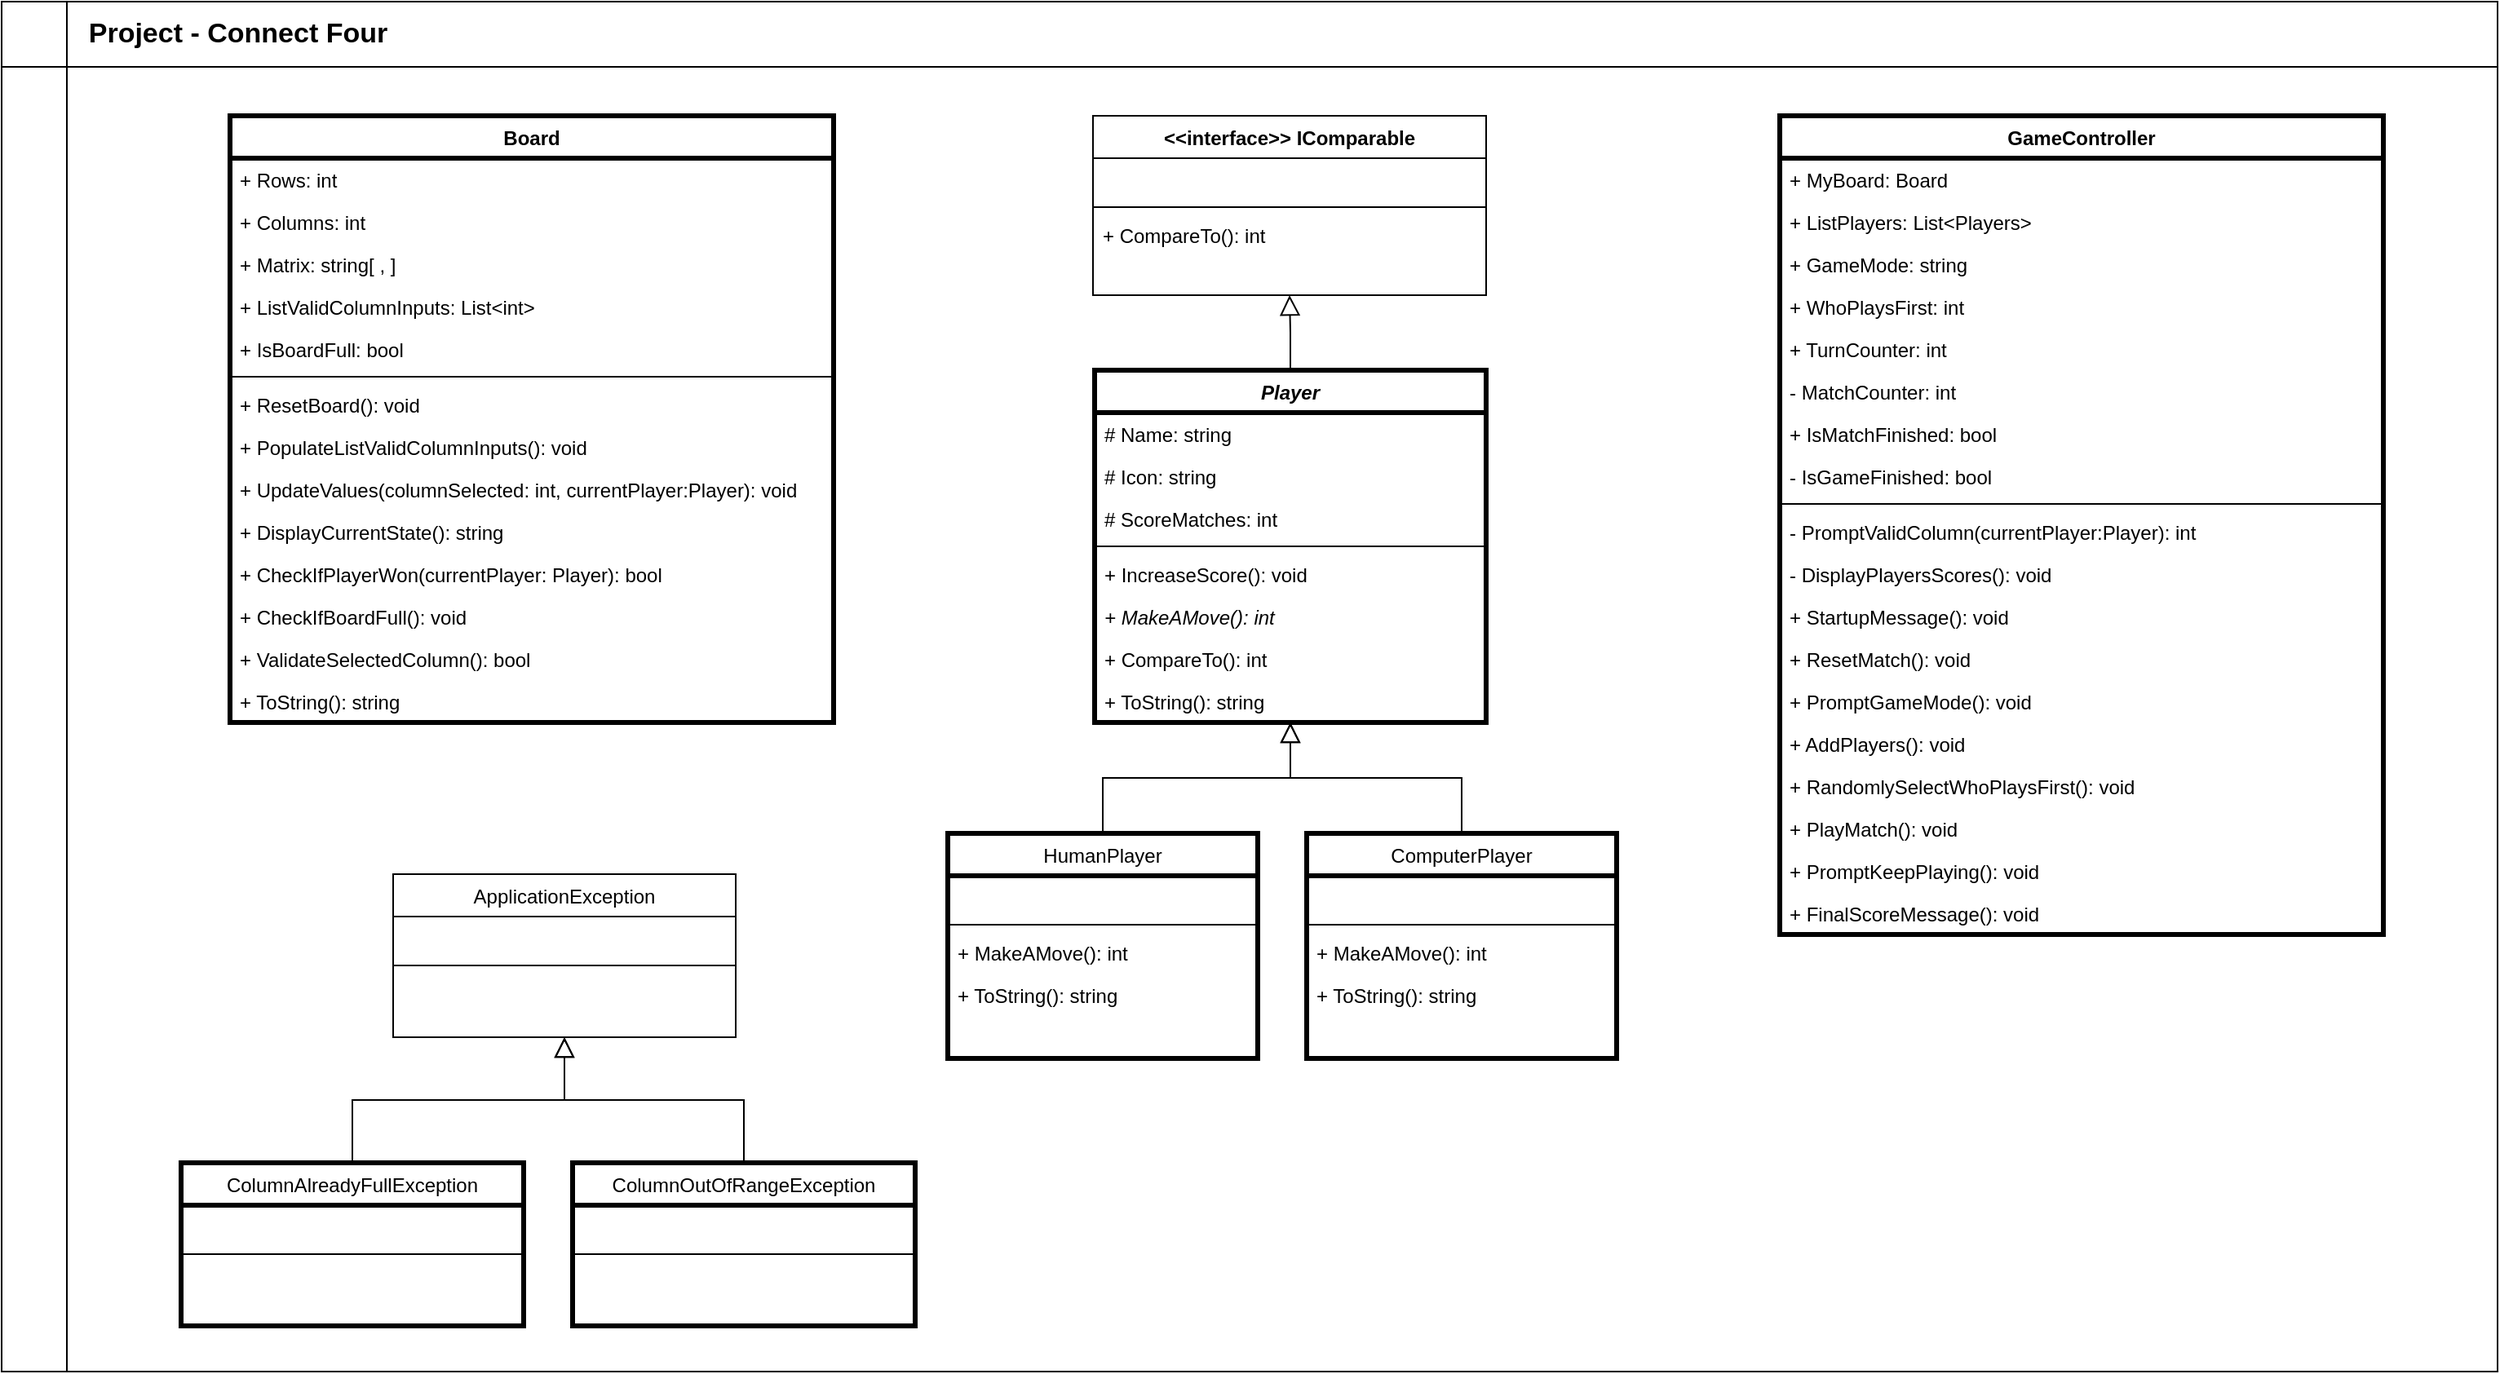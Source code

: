 <mxfile version="21.5.0" type="device">
  <diagram id="C5RBs43oDa-KdzZeNtuy" name="Page-1">
    <mxGraphModel dx="1646" dy="918" grid="1" gridSize="10" guides="1" tooltips="1" connect="1" arrows="1" fold="1" page="1" pageScale="1" pageWidth="827" pageHeight="1169" math="0" shadow="0">
      <root>
        <mxCell id="WIyWlLk6GJQsqaUBKTNV-0" />
        <mxCell id="WIyWlLk6GJQsqaUBKTNV-1" parent="WIyWlLk6GJQsqaUBKTNV-0" />
        <mxCell id="bWELumP_BHfffEaQlAh1-49" value="" style="shape=internalStorage;whiteSpace=wrap;html=1;backgroundOutline=1;dx=40;dy=40;" parent="WIyWlLk6GJQsqaUBKTNV-1" vertex="1">
          <mxGeometry x="620" y="50" width="1530" height="840" as="geometry" />
        </mxCell>
        <mxCell id="bWELumP_BHfffEaQlAh1-0" value="Board" style="swimlane;fontStyle=1;align=center;verticalAlign=top;childLayout=stackLayout;horizontal=1;startSize=26;horizontalStack=0;resizeParent=1;resizeLast=0;collapsible=1;marginBottom=0;rounded=0;shadow=0;strokeWidth=3;" parent="WIyWlLk6GJQsqaUBKTNV-1" vertex="1">
          <mxGeometry x="760" y="120" width="370" height="372" as="geometry">
            <mxRectangle x="230" y="140" width="160" height="26" as="alternateBounds" />
          </mxGeometry>
        </mxCell>
        <mxCell id="bWELumP_BHfffEaQlAh1-1" value="+ Rows: int" style="text;align=left;verticalAlign=top;spacingLeft=4;spacingRight=4;overflow=hidden;rotatable=0;points=[[0,0.5],[1,0.5]];portConstraint=eastwest;" parent="bWELumP_BHfffEaQlAh1-0" vertex="1">
          <mxGeometry y="26" width="370" height="26" as="geometry" />
        </mxCell>
        <mxCell id="bWELumP_BHfffEaQlAh1-2" value="+ Columns: int" style="text;align=left;verticalAlign=top;spacingLeft=4;spacingRight=4;overflow=hidden;rotatable=0;points=[[0,0.5],[1,0.5]];portConstraint=eastwest;rounded=0;shadow=0;html=0;" parent="bWELumP_BHfffEaQlAh1-0" vertex="1">
          <mxGeometry y="52" width="370" height="26" as="geometry" />
        </mxCell>
        <mxCell id="bWELumP_BHfffEaQlAh1-7" value="+ Matrix: string[ , ]" style="text;align=left;verticalAlign=top;spacingLeft=4;spacingRight=4;overflow=hidden;rotatable=0;points=[[0,0.5],[1,0.5]];portConstraint=eastwest;rounded=0;shadow=0;html=0;" parent="bWELumP_BHfffEaQlAh1-0" vertex="1">
          <mxGeometry y="78" width="370" height="26" as="geometry" />
        </mxCell>
        <mxCell id="bWELumP_BHfffEaQlAh1-3" value="+ ListValidColumnInputs: List&lt;int&gt;" style="text;align=left;verticalAlign=top;spacingLeft=4;spacingRight=4;overflow=hidden;rotatable=0;points=[[0,0.5],[1,0.5]];portConstraint=eastwest;rounded=0;shadow=0;html=0;" parent="bWELumP_BHfffEaQlAh1-0" vertex="1">
          <mxGeometry y="104" width="370" height="26" as="geometry" />
        </mxCell>
        <mxCell id="_OIX7uprU67MnlCqu99Z-2" value="+ IsBoardFull: bool" style="text;align=left;verticalAlign=top;spacingLeft=4;spacingRight=4;overflow=hidden;rotatable=0;points=[[0,0.5],[1,0.5]];portConstraint=eastwest;rounded=0;shadow=0;html=0;" vertex="1" parent="bWELumP_BHfffEaQlAh1-0">
          <mxGeometry y="130" width="370" height="26" as="geometry" />
        </mxCell>
        <mxCell id="bWELumP_BHfffEaQlAh1-4" value="" style="line;html=1;strokeWidth=1;align=left;verticalAlign=middle;spacingTop=-1;spacingLeft=3;spacingRight=3;rotatable=0;labelPosition=right;points=[];portConstraint=eastwest;" parent="bWELumP_BHfffEaQlAh1-0" vertex="1">
          <mxGeometry y="156" width="370" height="8" as="geometry" />
        </mxCell>
        <mxCell id="bWELumP_BHfffEaQlAh1-5" value="+ ResetBoard(): void" style="text;align=left;verticalAlign=top;spacingLeft=4;spacingRight=4;overflow=hidden;rotatable=0;points=[[0,0.5],[1,0.5]];portConstraint=eastwest;" parent="bWELumP_BHfffEaQlAh1-0" vertex="1">
          <mxGeometry y="164" width="370" height="26" as="geometry" />
        </mxCell>
        <mxCell id="bWELumP_BHfffEaQlAh1-8" value="+ PopulateListValidColumnInputs(): void" style="text;align=left;verticalAlign=top;spacingLeft=4;spacingRight=4;overflow=hidden;rotatable=0;points=[[0,0.5],[1,0.5]];portConstraint=eastwest;" parent="bWELumP_BHfffEaQlAh1-0" vertex="1">
          <mxGeometry y="190" width="370" height="26" as="geometry" />
        </mxCell>
        <mxCell id="bWELumP_BHfffEaQlAh1-9" value="+ UpdateValues(columnSelected: int, currentPlayer:Player): void" style="text;align=left;verticalAlign=top;spacingLeft=4;spacingRight=4;overflow=hidden;rotatable=0;points=[[0,0.5],[1,0.5]];portConstraint=eastwest;" parent="bWELumP_BHfffEaQlAh1-0" vertex="1">
          <mxGeometry y="216" width="370" height="26" as="geometry" />
        </mxCell>
        <mxCell id="bWELumP_BHfffEaQlAh1-10" value="+ DisplayCurrentState(): string" style="text;align=left;verticalAlign=top;spacingLeft=4;spacingRight=4;overflow=hidden;rotatable=0;points=[[0,0.5],[1,0.5]];portConstraint=eastwest;" parent="bWELumP_BHfffEaQlAh1-0" vertex="1">
          <mxGeometry y="242" width="370" height="26" as="geometry" />
        </mxCell>
        <mxCell id="bWELumP_BHfffEaQlAh1-37" value="+ CheckIfPlayerWon(currentPlayer: Player): bool" style="text;align=left;verticalAlign=top;spacingLeft=4;spacingRight=4;overflow=hidden;rotatable=0;points=[[0,0.5],[1,0.5]];portConstraint=eastwest;" parent="bWELumP_BHfffEaQlAh1-0" vertex="1">
          <mxGeometry y="268" width="370" height="26" as="geometry" />
        </mxCell>
        <mxCell id="bWELumP_BHfffEaQlAh1-50" value="+ CheckIfBoardFull(): void" style="text;align=left;verticalAlign=top;spacingLeft=4;spacingRight=4;overflow=hidden;rotatable=0;points=[[0,0.5],[1,0.5]];portConstraint=eastwest;" parent="bWELumP_BHfffEaQlAh1-0" vertex="1">
          <mxGeometry y="294" width="370" height="26" as="geometry" />
        </mxCell>
        <mxCell id="_OIX7uprU67MnlCqu99Z-3" value="+ ValidateSelectedColumn(): bool" style="text;align=left;verticalAlign=top;spacingLeft=4;spacingRight=4;overflow=hidden;rotatable=0;points=[[0,0.5],[1,0.5]];portConstraint=eastwest;" vertex="1" parent="bWELumP_BHfffEaQlAh1-0">
          <mxGeometry y="320" width="370" height="26" as="geometry" />
        </mxCell>
        <mxCell id="bWELumP_BHfffEaQlAh1-11" value="+ ToString(): string" style="text;align=left;verticalAlign=top;spacingLeft=4;spacingRight=4;overflow=hidden;rotatable=0;points=[[0,0.5],[1,0.5]];portConstraint=eastwest;" parent="bWELumP_BHfffEaQlAh1-0" vertex="1">
          <mxGeometry y="346" width="370" height="26" as="geometry" />
        </mxCell>
        <mxCell id="bWELumP_BHfffEaQlAh1-12" value="Player" style="swimlane;fontStyle=3;align=center;verticalAlign=top;childLayout=stackLayout;horizontal=1;startSize=26;horizontalStack=0;resizeParent=1;resizeLast=0;collapsible=1;marginBottom=0;rounded=0;shadow=0;strokeWidth=3;" parent="WIyWlLk6GJQsqaUBKTNV-1" vertex="1">
          <mxGeometry x="1290" y="276" width="240" height="216" as="geometry">
            <mxRectangle x="230" y="140" width="160" height="26" as="alternateBounds" />
          </mxGeometry>
        </mxCell>
        <mxCell id="bWELumP_BHfffEaQlAh1-13" value="# Name: string" style="text;align=left;verticalAlign=top;spacingLeft=4;spacingRight=4;overflow=hidden;rotatable=0;points=[[0,0.5],[1,0.5]];portConstraint=eastwest;" parent="bWELumP_BHfffEaQlAh1-12" vertex="1">
          <mxGeometry y="26" width="240" height="26" as="geometry" />
        </mxCell>
        <mxCell id="bWELumP_BHfffEaQlAh1-14" value="# Icon: string" style="text;align=left;verticalAlign=top;spacingLeft=4;spacingRight=4;overflow=hidden;rotatable=0;points=[[0,0.5],[1,0.5]];portConstraint=eastwest;rounded=0;shadow=0;html=0;" parent="bWELumP_BHfffEaQlAh1-12" vertex="1">
          <mxGeometry y="52" width="240" height="26" as="geometry" />
        </mxCell>
        <mxCell id="_OIX7uprU67MnlCqu99Z-10" value="# ScoreMatches: int" style="text;align=left;verticalAlign=top;spacingLeft=4;spacingRight=4;overflow=hidden;rotatable=0;points=[[0,0.5],[1,0.5]];portConstraint=eastwest;rounded=0;shadow=0;html=0;" vertex="1" parent="bWELumP_BHfffEaQlAh1-12">
          <mxGeometry y="78" width="240" height="26" as="geometry" />
        </mxCell>
        <mxCell id="bWELumP_BHfffEaQlAh1-17" value="" style="line;html=1;strokeWidth=1;align=left;verticalAlign=middle;spacingTop=-1;spacingLeft=3;spacingRight=3;rotatable=0;labelPosition=right;points=[];portConstraint=eastwest;" parent="bWELumP_BHfffEaQlAh1-12" vertex="1">
          <mxGeometry y="104" width="240" height="8" as="geometry" />
        </mxCell>
        <mxCell id="_OIX7uprU67MnlCqu99Z-11" value="+ IncreaseScore(): void" style="text;align=left;verticalAlign=top;spacingLeft=4;spacingRight=4;overflow=hidden;rotatable=0;points=[[0,0.5],[1,0.5]];portConstraint=eastwest;" vertex="1" parent="bWELumP_BHfffEaQlAh1-12">
          <mxGeometry y="112" width="240" height="26" as="geometry" />
        </mxCell>
        <mxCell id="_OIX7uprU67MnlCqu99Z-12" value="+ MakeAMove(): int" style="text;align=left;verticalAlign=top;spacingLeft=4;spacingRight=4;overflow=hidden;rotatable=0;points=[[0,0.5],[1,0.5]];portConstraint=eastwest;fontStyle=2" vertex="1" parent="bWELumP_BHfffEaQlAh1-12">
          <mxGeometry y="138" width="240" height="26" as="geometry" />
        </mxCell>
        <mxCell id="_OIX7uprU67MnlCqu99Z-13" value="+ CompareTo(): int" style="text;align=left;verticalAlign=top;spacingLeft=4;spacingRight=4;overflow=hidden;rotatable=0;points=[[0,0.5],[1,0.5]];portConstraint=eastwest;" vertex="1" parent="bWELumP_BHfffEaQlAh1-12">
          <mxGeometry y="164" width="240" height="26" as="geometry" />
        </mxCell>
        <mxCell id="bWELumP_BHfffEaQlAh1-22" value="+ ToString(): string" style="text;align=left;verticalAlign=top;spacingLeft=4;spacingRight=4;overflow=hidden;rotatable=0;points=[[0,0.5],[1,0.5]];portConstraint=eastwest;" parent="bWELumP_BHfffEaQlAh1-12" vertex="1">
          <mxGeometry y="190" width="240" height="26" as="geometry" />
        </mxCell>
        <mxCell id="bWELumP_BHfffEaQlAh1-23" value="GameController" style="swimlane;fontStyle=1;align=center;verticalAlign=top;childLayout=stackLayout;horizontal=1;startSize=26;horizontalStack=0;resizeParent=1;resizeLast=0;collapsible=1;marginBottom=0;rounded=0;shadow=0;strokeWidth=3;" parent="WIyWlLk6GJQsqaUBKTNV-1" vertex="1">
          <mxGeometry x="1710" y="120" width="370" height="502" as="geometry">
            <mxRectangle x="230" y="140" width="160" height="26" as="alternateBounds" />
          </mxGeometry>
        </mxCell>
        <mxCell id="bWELumP_BHfffEaQlAh1-24" value="+ MyBoard: Board" style="text;align=left;verticalAlign=top;spacingLeft=4;spacingRight=4;overflow=hidden;rotatable=0;points=[[0,0.5],[1,0.5]];portConstraint=eastwest;" parent="bWELumP_BHfffEaQlAh1-23" vertex="1">
          <mxGeometry y="26" width="370" height="26" as="geometry" />
        </mxCell>
        <mxCell id="bWELumP_BHfffEaQlAh1-25" value="+ ListPlayers: List&lt;Players&gt;" style="text;align=left;verticalAlign=top;spacingLeft=4;spacingRight=4;overflow=hidden;rotatable=0;points=[[0,0.5],[1,0.5]];portConstraint=eastwest;rounded=0;shadow=0;html=0;" parent="bWELumP_BHfffEaQlAh1-23" vertex="1">
          <mxGeometry y="52" width="370" height="26" as="geometry" />
        </mxCell>
        <mxCell id="_OIX7uprU67MnlCqu99Z-17" value="+ GameMode: string" style="text;align=left;verticalAlign=top;spacingLeft=4;spacingRight=4;overflow=hidden;rotatable=0;points=[[0,0.5],[1,0.5]];portConstraint=eastwest;rounded=0;shadow=0;html=0;" vertex="1" parent="bWELumP_BHfffEaQlAh1-23">
          <mxGeometry y="78" width="370" height="26" as="geometry" />
        </mxCell>
        <mxCell id="bWELumP_BHfffEaQlAh1-28" value="+ WhoPlaysFirst: int" style="text;align=left;verticalAlign=top;spacingLeft=4;spacingRight=4;overflow=hidden;rotatable=0;points=[[0,0.5],[1,0.5]];portConstraint=eastwest;rounded=0;shadow=0;html=0;" parent="bWELumP_BHfffEaQlAh1-23" vertex="1">
          <mxGeometry y="104" width="370" height="26" as="geometry" />
        </mxCell>
        <mxCell id="_OIX7uprU67MnlCqu99Z-18" value="+ TurnCounter: int" style="text;align=left;verticalAlign=top;spacingLeft=4;spacingRight=4;overflow=hidden;rotatable=0;points=[[0,0.5],[1,0.5]];portConstraint=eastwest;rounded=0;shadow=0;html=0;" vertex="1" parent="bWELumP_BHfffEaQlAh1-23">
          <mxGeometry y="130" width="370" height="26" as="geometry" />
        </mxCell>
        <mxCell id="_OIX7uprU67MnlCqu99Z-19" value="- MatchCounter: int" style="text;align=left;verticalAlign=top;spacingLeft=4;spacingRight=4;overflow=hidden;rotatable=0;points=[[0,0.5],[1,0.5]];portConstraint=eastwest;rounded=0;shadow=0;html=0;" vertex="1" parent="bWELumP_BHfffEaQlAh1-23">
          <mxGeometry y="156" width="370" height="26" as="geometry" />
        </mxCell>
        <mxCell id="bWELumP_BHfffEaQlAh1-29" value="+ IsMatchFinished: bool" style="text;align=left;verticalAlign=top;spacingLeft=4;spacingRight=4;overflow=hidden;rotatable=0;points=[[0,0.5],[1,0.5]];portConstraint=eastwest;rounded=0;shadow=0;html=0;" parent="bWELumP_BHfffEaQlAh1-23" vertex="1">
          <mxGeometry y="182" width="370" height="26" as="geometry" />
        </mxCell>
        <mxCell id="bWELumP_BHfffEaQlAh1-30" value="- IsGameFinished: bool" style="text;align=left;verticalAlign=top;spacingLeft=4;spacingRight=4;overflow=hidden;rotatable=0;points=[[0,0.5],[1,0.5]];portConstraint=eastwest;rounded=0;shadow=0;html=0;" parent="bWELumP_BHfffEaQlAh1-23" vertex="1">
          <mxGeometry y="208" width="370" height="26" as="geometry" />
        </mxCell>
        <mxCell id="bWELumP_BHfffEaQlAh1-26" value="" style="line;html=1;strokeWidth=1;align=left;verticalAlign=middle;spacingTop=-1;spacingLeft=3;spacingRight=3;rotatable=0;labelPosition=right;points=[];portConstraint=eastwest;" parent="bWELumP_BHfffEaQlAh1-23" vertex="1">
          <mxGeometry y="234" width="370" height="8" as="geometry" />
        </mxCell>
        <mxCell id="bWELumP_BHfffEaQlAh1-35" value="- PromptValidColumn(currentPlayer:Player): int" style="text;align=left;verticalAlign=top;spacingLeft=4;spacingRight=4;overflow=hidden;rotatable=0;points=[[0,0.5],[1,0.5]];portConstraint=eastwest;" parent="bWELumP_BHfffEaQlAh1-23" vertex="1">
          <mxGeometry y="242" width="370" height="26" as="geometry" />
        </mxCell>
        <mxCell id="_OIX7uprU67MnlCqu99Z-20" value="- DisplayPlayersScores(): void" style="text;align=left;verticalAlign=top;spacingLeft=4;spacingRight=4;overflow=hidden;rotatable=0;points=[[0,0.5],[1,0.5]];portConstraint=eastwest;" vertex="1" parent="bWELumP_BHfffEaQlAh1-23">
          <mxGeometry y="268" width="370" height="26" as="geometry" />
        </mxCell>
        <mxCell id="bWELumP_BHfffEaQlAh1-27" value="+ StartupMessage(): void" style="text;align=left;verticalAlign=top;spacingLeft=4;spacingRight=4;overflow=hidden;rotatable=0;points=[[0,0.5],[1,0.5]];portConstraint=eastwest;" parent="bWELumP_BHfffEaQlAh1-23" vertex="1">
          <mxGeometry y="294" width="370" height="26" as="geometry" />
        </mxCell>
        <mxCell id="bWELumP_BHfffEaQlAh1-31" value="+ ResetMatch(): void" style="text;align=left;verticalAlign=top;spacingLeft=4;spacingRight=4;overflow=hidden;rotatable=0;points=[[0,0.5],[1,0.5]];portConstraint=eastwest;" parent="bWELumP_BHfffEaQlAh1-23" vertex="1">
          <mxGeometry y="320" width="370" height="26" as="geometry" />
        </mxCell>
        <mxCell id="_OIX7uprU67MnlCqu99Z-21" value="+ PromptGameMode(): void" style="text;align=left;verticalAlign=top;spacingLeft=4;spacingRight=4;overflow=hidden;rotatable=0;points=[[0,0.5],[1,0.5]];portConstraint=eastwest;" vertex="1" parent="bWELumP_BHfffEaQlAh1-23">
          <mxGeometry y="346" width="370" height="26" as="geometry" />
        </mxCell>
        <mxCell id="bWELumP_BHfffEaQlAh1-34" value="+ AddPlayers(): void" style="text;align=left;verticalAlign=top;spacingLeft=4;spacingRight=4;overflow=hidden;rotatable=0;points=[[0,0.5],[1,0.5]];portConstraint=eastwest;" parent="bWELumP_BHfffEaQlAh1-23" vertex="1">
          <mxGeometry y="372" width="370" height="26" as="geometry" />
        </mxCell>
        <mxCell id="_OIX7uprU67MnlCqu99Z-22" value="+ RandomlySelectWhoPlaysFirst(): void" style="text;align=left;verticalAlign=top;spacingLeft=4;spacingRight=4;overflow=hidden;rotatable=0;points=[[0,0.5],[1,0.5]];portConstraint=eastwest;" vertex="1" parent="bWELumP_BHfffEaQlAh1-23">
          <mxGeometry y="398" width="370" height="26" as="geometry" />
        </mxCell>
        <mxCell id="bWELumP_BHfffEaQlAh1-32" value="+ PlayMatch(): void" style="text;align=left;verticalAlign=top;spacingLeft=4;spacingRight=4;overflow=hidden;rotatable=0;points=[[0,0.5],[1,0.5]];portConstraint=eastwest;" parent="bWELumP_BHfffEaQlAh1-23" vertex="1">
          <mxGeometry y="424" width="370" height="26" as="geometry" />
        </mxCell>
        <mxCell id="bWELumP_BHfffEaQlAh1-36" value="+ PromptKeepPlaying(): void" style="text;align=left;verticalAlign=top;spacingLeft=4;spacingRight=4;overflow=hidden;rotatable=0;points=[[0,0.5],[1,0.5]];portConstraint=eastwest;" parent="bWELumP_BHfffEaQlAh1-23" vertex="1">
          <mxGeometry y="450" width="370" height="26" as="geometry" />
        </mxCell>
        <mxCell id="_OIX7uprU67MnlCqu99Z-23" value="+ FinalScoreMessage(): void" style="text;align=left;verticalAlign=top;spacingLeft=4;spacingRight=4;overflow=hidden;rotatable=0;points=[[0,0.5],[1,0.5]];portConstraint=eastwest;" vertex="1" parent="bWELumP_BHfffEaQlAh1-23">
          <mxGeometry y="476" width="370" height="26" as="geometry" />
        </mxCell>
        <mxCell id="bWELumP_BHfffEaQlAh1-38" value="HumanPlayer" style="swimlane;fontStyle=0;align=center;verticalAlign=top;childLayout=stackLayout;horizontal=1;startSize=26;horizontalStack=0;resizeParent=1;resizeLast=0;collapsible=1;marginBottom=0;rounded=0;shadow=0;strokeWidth=3;" parent="WIyWlLk6GJQsqaUBKTNV-1" vertex="1">
          <mxGeometry x="1200" y="560" width="190" height="138" as="geometry">
            <mxRectangle x="130" y="380" width="160" height="26" as="alternateBounds" />
          </mxGeometry>
        </mxCell>
        <mxCell id="bWELumP_BHfffEaQlAh1-40" value=" " style="text;align=left;verticalAlign=top;spacingLeft=4;spacingRight=4;overflow=hidden;rotatable=0;points=[[0,0.5],[1,0.5]];portConstraint=eastwest;rounded=0;shadow=0;html=0;" parent="bWELumP_BHfffEaQlAh1-38" vertex="1">
          <mxGeometry y="26" width="190" height="26" as="geometry" />
        </mxCell>
        <mxCell id="bWELumP_BHfffEaQlAh1-41" value="" style="line;html=1;strokeWidth=1;align=left;verticalAlign=middle;spacingTop=-1;spacingLeft=3;spacingRight=3;rotatable=0;labelPosition=right;points=[];portConstraint=eastwest;" parent="bWELumP_BHfffEaQlAh1-38" vertex="1">
          <mxGeometry y="52" width="190" height="8" as="geometry" />
        </mxCell>
        <mxCell id="bWELumP_BHfffEaQlAh1-42" value="+ MakeAMove(): int" style="text;align=left;verticalAlign=top;spacingLeft=4;spacingRight=4;overflow=hidden;rotatable=0;points=[[0,0.5],[1,0.5]];portConstraint=eastwest;fontStyle=0" parent="bWELumP_BHfffEaQlAh1-38" vertex="1">
          <mxGeometry y="60" width="190" height="26" as="geometry" />
        </mxCell>
        <mxCell id="_OIX7uprU67MnlCqu99Z-14" value="+ ToString(): string" style="text;align=left;verticalAlign=top;spacingLeft=4;spacingRight=4;overflow=hidden;rotatable=0;points=[[0,0.5],[1,0.5]];portConstraint=eastwest;" vertex="1" parent="bWELumP_BHfffEaQlAh1-38">
          <mxGeometry y="86" width="190" height="26" as="geometry" />
        </mxCell>
        <mxCell id="bWELumP_BHfffEaQlAh1-44" value="" style="endArrow=block;endSize=10;endFill=0;shadow=0;strokeWidth=1;rounded=0;edgeStyle=elbowEdgeStyle;elbow=vertical;entryX=0.5;entryY=1;entryDx=0;entryDy=0;" parent="WIyWlLk6GJQsqaUBKTNV-1" source="bWELumP_BHfffEaQlAh1-38" edge="1" target="bWELumP_BHfffEaQlAh1-12">
          <mxGeometry width="160" relative="1" as="geometry">
            <mxPoint x="1310" y="365" as="sourcePoint" />
            <mxPoint x="1430" y="490" as="targetPoint" />
          </mxGeometry>
        </mxCell>
        <mxCell id="bWELumP_BHfffEaQlAh1-45" value="ComputerPlayer" style="swimlane;fontStyle=0;align=center;verticalAlign=top;childLayout=stackLayout;horizontal=1;startSize=26;horizontalStack=0;resizeParent=1;resizeLast=0;collapsible=1;marginBottom=0;rounded=0;shadow=0;strokeWidth=3;" parent="WIyWlLk6GJQsqaUBKTNV-1" vertex="1">
          <mxGeometry x="1420" y="560" width="190" height="138" as="geometry">
            <mxRectangle x="340" y="380" width="170" height="26" as="alternateBounds" />
          </mxGeometry>
        </mxCell>
        <mxCell id="bWELumP_BHfffEaQlAh1-46" value=" " style="text;align=left;verticalAlign=top;spacingLeft=4;spacingRight=4;overflow=hidden;rotatable=0;points=[[0,0.5],[1,0.5]];portConstraint=eastwest;" parent="bWELumP_BHfffEaQlAh1-45" vertex="1">
          <mxGeometry y="26" width="190" height="26" as="geometry" />
        </mxCell>
        <mxCell id="bWELumP_BHfffEaQlAh1-47" value="" style="line;html=1;strokeWidth=1;align=left;verticalAlign=middle;spacingTop=-1;spacingLeft=3;spacingRight=3;rotatable=0;labelPosition=right;points=[];portConstraint=eastwest;" parent="bWELumP_BHfffEaQlAh1-45" vertex="1">
          <mxGeometry y="52" width="190" height="8" as="geometry" />
        </mxCell>
        <mxCell id="_OIX7uprU67MnlCqu99Z-15" value="+ MakeAMove(): int" style="text;align=left;verticalAlign=top;spacingLeft=4;spacingRight=4;overflow=hidden;rotatable=0;points=[[0,0.5],[1,0.5]];portConstraint=eastwest;fontStyle=0" vertex="1" parent="bWELumP_BHfffEaQlAh1-45">
          <mxGeometry y="60" width="190" height="26" as="geometry" />
        </mxCell>
        <mxCell id="_OIX7uprU67MnlCqu99Z-16" value="+ ToString(): string" style="text;align=left;verticalAlign=top;spacingLeft=4;spacingRight=4;overflow=hidden;rotatable=0;points=[[0,0.5],[1,0.5]];portConstraint=eastwest;" vertex="1" parent="bWELumP_BHfffEaQlAh1-45">
          <mxGeometry y="86" width="190" height="26" as="geometry" />
        </mxCell>
        <mxCell id="bWELumP_BHfffEaQlAh1-48" value="" style="endArrow=block;endSize=10;endFill=0;shadow=0;strokeWidth=1;rounded=0;edgeStyle=elbowEdgeStyle;elbow=vertical;entryX=0.5;entryY=1;entryDx=0;entryDy=0;" parent="WIyWlLk6GJQsqaUBKTNV-1" source="bWELumP_BHfffEaQlAh1-45" edge="1" target="bWELumP_BHfffEaQlAh1-12">
          <mxGeometry width="160" relative="1" as="geometry">
            <mxPoint x="1320" y="535" as="sourcePoint" />
            <mxPoint x="1430" y="480" as="targetPoint" />
          </mxGeometry>
        </mxCell>
        <mxCell id="_OIX7uprU67MnlCqu99Z-0" value="&lt;b&gt;&lt;font style=&quot;font-size: 17px;&quot;&gt;Project - Connect Four&lt;/font&gt;&lt;/b&gt;" style="text;strokeColor=none;align=center;fillColor=none;html=1;verticalAlign=middle;whiteSpace=wrap;rounded=0;fontSize=14;" vertex="1" parent="WIyWlLk6GJQsqaUBKTNV-1">
          <mxGeometry x="670" y="60" width="190" height="20" as="geometry" />
        </mxCell>
        <mxCell id="_OIX7uprU67MnlCqu99Z-4" value="&lt;&lt;interface&gt;&gt; IComparable" style="swimlane;fontStyle=1;align=center;verticalAlign=top;childLayout=stackLayout;horizontal=1;startSize=26;horizontalStack=0;resizeParent=1;resizeLast=0;collapsible=1;marginBottom=0;rounded=0;shadow=0;strokeWidth=1;" vertex="1" parent="WIyWlLk6GJQsqaUBKTNV-1">
          <mxGeometry x="1289" y="120" width="241" height="110" as="geometry">
            <mxRectangle x="230" y="140" width="160" height="26" as="alternateBounds" />
          </mxGeometry>
        </mxCell>
        <mxCell id="_OIX7uprU67MnlCqu99Z-5" value=" " style="text;align=left;verticalAlign=top;spacingLeft=4;spacingRight=4;overflow=hidden;rotatable=0;points=[[0,0.5],[1,0.5]];portConstraint=eastwest;" vertex="1" parent="_OIX7uprU67MnlCqu99Z-4">
          <mxGeometry y="26" width="241" height="26" as="geometry" />
        </mxCell>
        <mxCell id="_OIX7uprU67MnlCqu99Z-7" value="" style="line;html=1;strokeWidth=1;align=left;verticalAlign=middle;spacingTop=-1;spacingLeft=3;spacingRight=3;rotatable=0;labelPosition=right;points=[];portConstraint=eastwest;" vertex="1" parent="_OIX7uprU67MnlCqu99Z-4">
          <mxGeometry y="52" width="241" height="8" as="geometry" />
        </mxCell>
        <mxCell id="_OIX7uprU67MnlCqu99Z-8" value="+ CompareTo(): int" style="text;align=left;verticalAlign=top;spacingLeft=4;spacingRight=4;overflow=hidden;rotatable=0;points=[[0,0.5],[1,0.5]];portConstraint=eastwest;" vertex="1" parent="_OIX7uprU67MnlCqu99Z-4">
          <mxGeometry y="60" width="241" height="26" as="geometry" />
        </mxCell>
        <mxCell id="_OIX7uprU67MnlCqu99Z-9" value="" style="endArrow=block;endSize=10;endFill=0;shadow=0;strokeWidth=1;rounded=0;edgeStyle=elbowEdgeStyle;elbow=vertical;exitX=0.5;exitY=0;exitDx=0;exitDy=0;entryX=0.5;entryY=1;entryDx=0;entryDy=0;" edge="1" parent="WIyWlLk6GJQsqaUBKTNV-1" source="bWELumP_BHfffEaQlAh1-12" target="_OIX7uprU67MnlCqu99Z-4">
          <mxGeometry width="160" relative="1" as="geometry">
            <mxPoint x="1516" y="410" as="sourcePoint" />
            <mxPoint x="1370" y="280" as="targetPoint" />
          </mxGeometry>
        </mxCell>
        <mxCell id="_OIX7uprU67MnlCqu99Z-24" value="ColumnAlreadyFullException" style="swimlane;fontStyle=0;align=center;verticalAlign=top;childLayout=stackLayout;horizontal=1;startSize=26;horizontalStack=0;resizeParent=1;resizeLast=0;collapsible=1;marginBottom=0;rounded=0;shadow=0;strokeWidth=3;" vertex="1" parent="WIyWlLk6GJQsqaUBKTNV-1">
          <mxGeometry x="730" y="762" width="210" height="100" as="geometry">
            <mxRectangle x="130" y="380" width="160" height="26" as="alternateBounds" />
          </mxGeometry>
        </mxCell>
        <mxCell id="_OIX7uprU67MnlCqu99Z-25" value=" " style="text;align=left;verticalAlign=top;spacingLeft=4;spacingRight=4;overflow=hidden;rotatable=0;points=[[0,0.5],[1,0.5]];portConstraint=eastwest;rounded=0;shadow=0;html=0;" vertex="1" parent="_OIX7uprU67MnlCqu99Z-24">
          <mxGeometry y="26" width="210" height="26" as="geometry" />
        </mxCell>
        <mxCell id="_OIX7uprU67MnlCqu99Z-26" value="" style="line;html=1;strokeWidth=1;align=left;verticalAlign=middle;spacingTop=-1;spacingLeft=3;spacingRight=3;rotatable=0;labelPosition=right;points=[];portConstraint=eastwest;" vertex="1" parent="_OIX7uprU67MnlCqu99Z-24">
          <mxGeometry y="52" width="210" height="8" as="geometry" />
        </mxCell>
        <mxCell id="_OIX7uprU67MnlCqu99Z-27" value=" " style="text;align=left;verticalAlign=top;spacingLeft=4;spacingRight=4;overflow=hidden;rotatable=0;points=[[0,0.5],[1,0.5]];portConstraint=eastwest;fontStyle=0" vertex="1" parent="_OIX7uprU67MnlCqu99Z-24">
          <mxGeometry y="60" width="210" height="26" as="geometry" />
        </mxCell>
        <mxCell id="_OIX7uprU67MnlCqu99Z-29" value="ColumnOutOfRangeException" style="swimlane;fontStyle=0;align=center;verticalAlign=top;childLayout=stackLayout;horizontal=1;startSize=26;horizontalStack=0;resizeParent=1;resizeLast=0;collapsible=1;marginBottom=0;rounded=0;shadow=0;strokeWidth=3;" vertex="1" parent="WIyWlLk6GJQsqaUBKTNV-1">
          <mxGeometry x="970" y="762" width="210" height="100" as="geometry">
            <mxRectangle x="130" y="380" width="160" height="26" as="alternateBounds" />
          </mxGeometry>
        </mxCell>
        <mxCell id="_OIX7uprU67MnlCqu99Z-30" value=" " style="text;align=left;verticalAlign=top;spacingLeft=4;spacingRight=4;overflow=hidden;rotatable=0;points=[[0,0.5],[1,0.5]];portConstraint=eastwest;rounded=0;shadow=0;html=0;" vertex="1" parent="_OIX7uprU67MnlCqu99Z-29">
          <mxGeometry y="26" width="210" height="26" as="geometry" />
        </mxCell>
        <mxCell id="_OIX7uprU67MnlCqu99Z-31" value="" style="line;html=1;strokeWidth=1;align=left;verticalAlign=middle;spacingTop=-1;spacingLeft=3;spacingRight=3;rotatable=0;labelPosition=right;points=[];portConstraint=eastwest;" vertex="1" parent="_OIX7uprU67MnlCqu99Z-29">
          <mxGeometry y="52" width="210" height="8" as="geometry" />
        </mxCell>
        <mxCell id="_OIX7uprU67MnlCqu99Z-32" value=" " style="text;align=left;verticalAlign=top;spacingLeft=4;spacingRight=4;overflow=hidden;rotatable=0;points=[[0,0.5],[1,0.5]];portConstraint=eastwest;fontStyle=0" vertex="1" parent="_OIX7uprU67MnlCqu99Z-29">
          <mxGeometry y="60" width="210" height="26" as="geometry" />
        </mxCell>
        <mxCell id="_OIX7uprU67MnlCqu99Z-33" value="ApplicationException" style="swimlane;fontStyle=0;align=center;verticalAlign=top;childLayout=stackLayout;horizontal=1;startSize=26;horizontalStack=0;resizeParent=1;resizeLast=0;collapsible=1;marginBottom=0;rounded=0;shadow=0;strokeWidth=1;" vertex="1" parent="WIyWlLk6GJQsqaUBKTNV-1">
          <mxGeometry x="860" y="585" width="210" height="100" as="geometry">
            <mxRectangle x="130" y="380" width="160" height="26" as="alternateBounds" />
          </mxGeometry>
        </mxCell>
        <mxCell id="_OIX7uprU67MnlCqu99Z-34" value=" " style="text;align=left;verticalAlign=top;spacingLeft=4;spacingRight=4;overflow=hidden;rotatable=0;points=[[0,0.5],[1,0.5]];portConstraint=eastwest;rounded=0;shadow=0;html=0;" vertex="1" parent="_OIX7uprU67MnlCqu99Z-33">
          <mxGeometry y="26" width="210" height="26" as="geometry" />
        </mxCell>
        <mxCell id="_OIX7uprU67MnlCqu99Z-35" value="" style="line;html=1;strokeWidth=1;align=left;verticalAlign=middle;spacingTop=-1;spacingLeft=3;spacingRight=3;rotatable=0;labelPosition=right;points=[];portConstraint=eastwest;" vertex="1" parent="_OIX7uprU67MnlCqu99Z-33">
          <mxGeometry y="52" width="210" height="8" as="geometry" />
        </mxCell>
        <mxCell id="_OIX7uprU67MnlCqu99Z-36" value=" " style="text;align=left;verticalAlign=top;spacingLeft=4;spacingRight=4;overflow=hidden;rotatable=0;points=[[0,0.5],[1,0.5]];portConstraint=eastwest;fontStyle=0" vertex="1" parent="_OIX7uprU67MnlCqu99Z-33">
          <mxGeometry y="60" width="210" height="26" as="geometry" />
        </mxCell>
        <mxCell id="_OIX7uprU67MnlCqu99Z-37" value="" style="endArrow=block;endSize=10;endFill=0;shadow=0;strokeWidth=1;rounded=0;edgeStyle=elbowEdgeStyle;elbow=vertical;entryX=0.5;entryY=1;entryDx=0;entryDy=0;exitX=0.5;exitY=0;exitDx=0;exitDy=0;" edge="1" parent="WIyWlLk6GJQsqaUBKTNV-1" source="_OIX7uprU67MnlCqu99Z-29" target="_OIX7uprU67MnlCqu99Z-33">
          <mxGeometry width="160" relative="1" as="geometry">
            <mxPoint x="1094" y="762" as="sourcePoint" />
            <mxPoint x="929" y="694" as="targetPoint" />
          </mxGeometry>
        </mxCell>
        <mxCell id="_OIX7uprU67MnlCqu99Z-38" value="" style="endArrow=block;endSize=10;endFill=0;shadow=0;strokeWidth=1;rounded=0;edgeStyle=elbowEdgeStyle;elbow=vertical;exitX=0.5;exitY=0;exitDx=0;exitDy=0;entryX=0.5;entryY=1;entryDx=0;entryDy=0;" edge="1" parent="WIyWlLk6GJQsqaUBKTNV-1" source="_OIX7uprU67MnlCqu99Z-24" target="_OIX7uprU67MnlCqu99Z-33">
          <mxGeometry width="160" relative="1" as="geometry">
            <mxPoint x="1075" y="782" as="sourcePoint" />
            <mxPoint x="940" y="702" as="targetPoint" />
          </mxGeometry>
        </mxCell>
      </root>
    </mxGraphModel>
  </diagram>
</mxfile>
